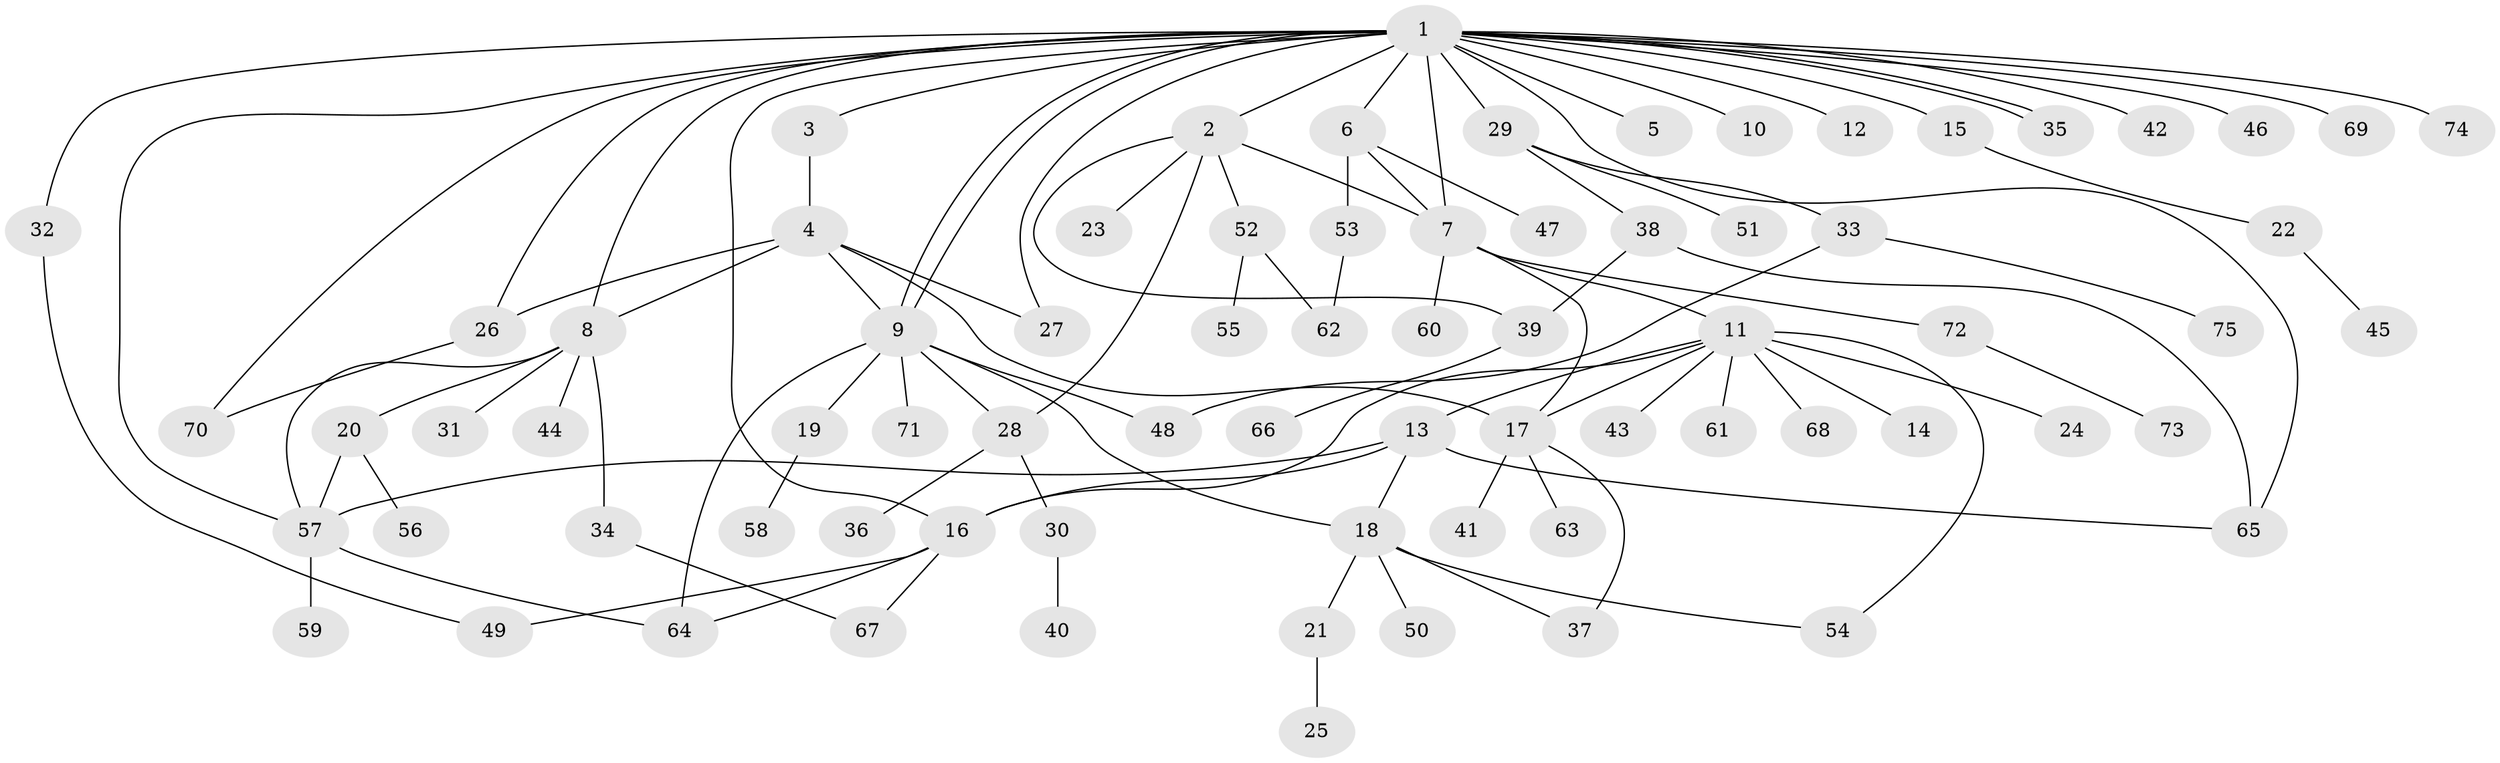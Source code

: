 // coarse degree distribution, {13: 0.045454545454545456, 8: 0.045454545454545456, 1: 0.5454545454545454, 2: 0.18181818181818182, 4: 0.13636363636363635, 5: 0.045454545454545456}
// Generated by graph-tools (version 1.1) at 2025/18/03/04/25 18:18:16]
// undirected, 75 vertices, 103 edges
graph export_dot {
graph [start="1"]
  node [color=gray90,style=filled];
  1;
  2;
  3;
  4;
  5;
  6;
  7;
  8;
  9;
  10;
  11;
  12;
  13;
  14;
  15;
  16;
  17;
  18;
  19;
  20;
  21;
  22;
  23;
  24;
  25;
  26;
  27;
  28;
  29;
  30;
  31;
  32;
  33;
  34;
  35;
  36;
  37;
  38;
  39;
  40;
  41;
  42;
  43;
  44;
  45;
  46;
  47;
  48;
  49;
  50;
  51;
  52;
  53;
  54;
  55;
  56;
  57;
  58;
  59;
  60;
  61;
  62;
  63;
  64;
  65;
  66;
  67;
  68;
  69;
  70;
  71;
  72;
  73;
  74;
  75;
  1 -- 2;
  1 -- 3;
  1 -- 5;
  1 -- 6;
  1 -- 7;
  1 -- 8;
  1 -- 9;
  1 -- 9;
  1 -- 10;
  1 -- 12;
  1 -- 15;
  1 -- 16;
  1 -- 26;
  1 -- 27;
  1 -- 29;
  1 -- 32;
  1 -- 35;
  1 -- 35;
  1 -- 42;
  1 -- 46;
  1 -- 57;
  1 -- 65;
  1 -- 69;
  1 -- 70;
  1 -- 74;
  2 -- 7;
  2 -- 23;
  2 -- 28;
  2 -- 39;
  2 -- 52;
  3 -- 4;
  4 -- 8;
  4 -- 9;
  4 -- 17;
  4 -- 26;
  4 -- 27;
  6 -- 7;
  6 -- 47;
  6 -- 53;
  7 -- 11;
  7 -- 17;
  7 -- 60;
  7 -- 72;
  8 -- 20;
  8 -- 31;
  8 -- 34;
  8 -- 44;
  8 -- 57;
  9 -- 18;
  9 -- 19;
  9 -- 28;
  9 -- 48;
  9 -- 64;
  9 -- 71;
  11 -- 13;
  11 -- 14;
  11 -- 16;
  11 -- 17;
  11 -- 24;
  11 -- 43;
  11 -- 54;
  11 -- 61;
  11 -- 68;
  13 -- 16;
  13 -- 18;
  13 -- 57;
  13 -- 65;
  15 -- 22;
  16 -- 49;
  16 -- 64;
  16 -- 67;
  17 -- 37;
  17 -- 41;
  17 -- 63;
  18 -- 21;
  18 -- 37;
  18 -- 50;
  18 -- 54;
  19 -- 58;
  20 -- 56;
  20 -- 57;
  21 -- 25;
  22 -- 45;
  26 -- 70;
  28 -- 30;
  28 -- 36;
  29 -- 33;
  29 -- 38;
  29 -- 51;
  30 -- 40;
  32 -- 49;
  33 -- 48;
  33 -- 75;
  34 -- 67;
  38 -- 39;
  38 -- 65;
  39 -- 66;
  52 -- 55;
  52 -- 62;
  53 -- 62;
  57 -- 59;
  57 -- 64;
  72 -- 73;
}

